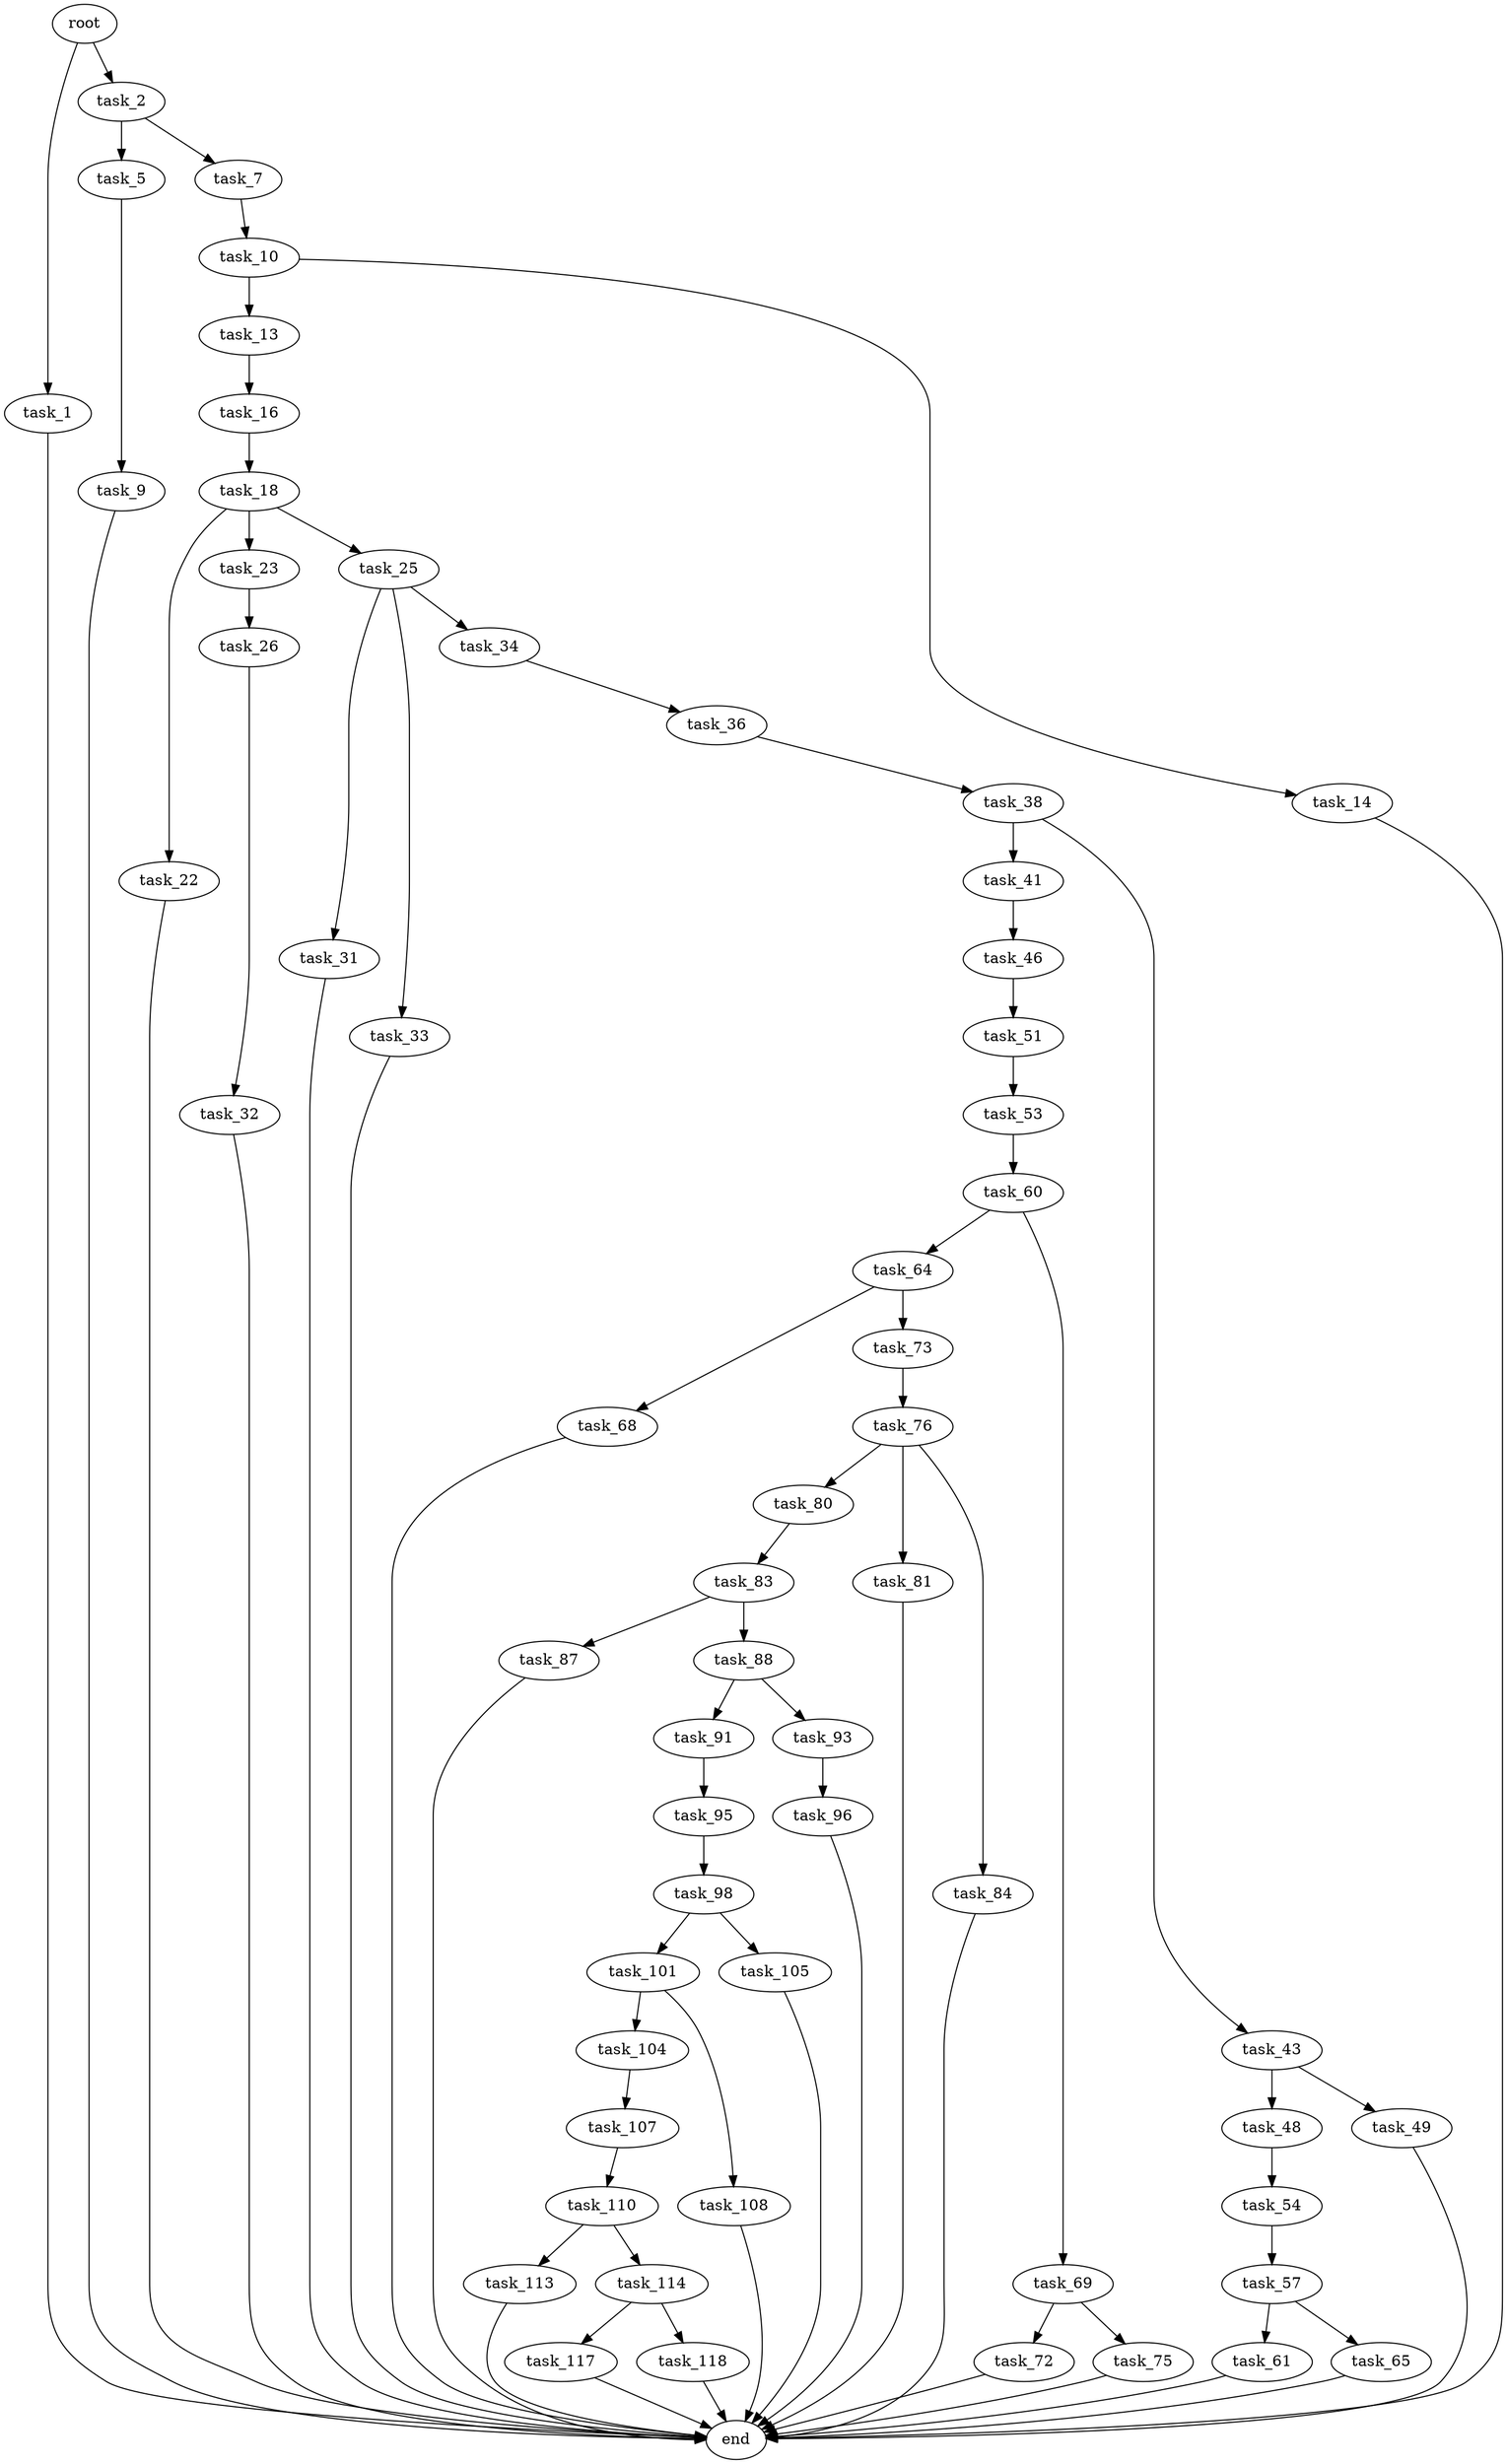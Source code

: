 digraph G {
  root [size="0.000000"];
  task_1 [size="648434363346.000000"];
  task_2 [size="782757789696.000000"];
  task_5 [size="9953187399.000000"];
  task_7 [size="2067937960.000000"];
  task_9 [size="84087576076.000000"];
  task_10 [size="448297114683.000000"];
  task_13 [size="134217728000.000000"];
  task_14 [size="134217728000.000000"];
  task_16 [size="4926659925.000000"];
  task_18 [size="38580766646.000000"];
  task_22 [size="1073741824000.000000"];
  task_23 [size="575956258.000000"];
  task_25 [size="27887914448.000000"];
  task_26 [size="68719476736.000000"];
  task_31 [size="160681942216.000000"];
  task_32 [size="549755813888.000000"];
  task_33 [size="549755813888.000000"];
  task_34 [size="150219680075.000000"];
  task_36 [size="231928233984.000000"];
  task_38 [size="32670280961.000000"];
  task_41 [size="820782653444.000000"];
  task_43 [size="512494109840.000000"];
  task_46 [size="8589934592.000000"];
  task_48 [size="935608374572.000000"];
  task_49 [size="8589934592.000000"];
  task_51 [size="549755813888.000000"];
  task_53 [size="12600384520.000000"];
  task_54 [size="68719476736.000000"];
  task_57 [size="68719476736.000000"];
  task_60 [size="43563507378.000000"];
  task_61 [size="134217728000.000000"];
  task_64 [size="15503466106.000000"];
  task_65 [size="134217728000.000000"];
  task_68 [size="779512477414.000000"];
  task_69 [size="214251882806.000000"];
  task_72 [size="199896025317.000000"];
  task_73 [size="231928233984.000000"];
  task_75 [size="8589934592.000000"];
  task_76 [size="330571313881.000000"];
  task_80 [size="549755813888.000000"];
  task_81 [size="49534985065.000000"];
  task_83 [size="847188348304.000000"];
  task_84 [size="241666276795.000000"];
  task_87 [size="412853614993.000000"];
  task_88 [size="1073741824000.000000"];
  task_91 [size="168513740922.000000"];
  task_93 [size="41820956251.000000"];
  task_95 [size="68719476736.000000"];
  task_96 [size="32797500126.000000"];
  task_98 [size="361836448141.000000"];
  task_101 [size="29562836301.000000"];
  task_104 [size="42181994173.000000"];
  task_105 [size="1528626151.000000"];
  task_107 [size="246714797553.000000"];
  task_108 [size="134217728000.000000"];
  task_110 [size="25033332634.000000"];
  task_113 [size="790953766456.000000"];
  task_114 [size="231928233984.000000"];
  task_117 [size="1073741824000.000000"];
  task_118 [size="468599122198.000000"];
  end [size="0.000000"];

  root -> task_1 [size="1.000000"];
  root -> task_2 [size="1.000000"];
  task_1 -> end [size="1.000000"];
  task_2 -> task_5 [size="679477248.000000"];
  task_2 -> task_7 [size="679477248.000000"];
  task_5 -> task_9 [size="411041792.000000"];
  task_7 -> task_10 [size="33554432.000000"];
  task_9 -> end [size="1.000000"];
  task_10 -> task_13 [size="679477248.000000"];
  task_10 -> task_14 [size="679477248.000000"];
  task_13 -> task_16 [size="209715200.000000"];
  task_14 -> end [size="1.000000"];
  task_16 -> task_18 [size="134217728.000000"];
  task_18 -> task_22 [size="134217728.000000"];
  task_18 -> task_23 [size="134217728.000000"];
  task_18 -> task_25 [size="134217728.000000"];
  task_22 -> end [size="1.000000"];
  task_23 -> task_26 [size="33554432.000000"];
  task_25 -> task_31 [size="536870912.000000"];
  task_25 -> task_33 [size="536870912.000000"];
  task_25 -> task_34 [size="536870912.000000"];
  task_26 -> task_32 [size="134217728.000000"];
  task_31 -> end [size="1.000000"];
  task_32 -> end [size="1.000000"];
  task_33 -> end [size="1.000000"];
  task_34 -> task_36 [size="134217728.000000"];
  task_36 -> task_38 [size="301989888.000000"];
  task_38 -> task_41 [size="134217728.000000"];
  task_38 -> task_43 [size="134217728.000000"];
  task_41 -> task_46 [size="838860800.000000"];
  task_43 -> task_48 [size="536870912.000000"];
  task_43 -> task_49 [size="536870912.000000"];
  task_46 -> task_51 [size="33554432.000000"];
  task_48 -> task_54 [size="838860800.000000"];
  task_49 -> end [size="1.000000"];
  task_51 -> task_53 [size="536870912.000000"];
  task_53 -> task_60 [size="33554432.000000"];
  task_54 -> task_57 [size="134217728.000000"];
  task_57 -> task_61 [size="134217728.000000"];
  task_57 -> task_65 [size="134217728.000000"];
  task_60 -> task_64 [size="33554432.000000"];
  task_60 -> task_69 [size="33554432.000000"];
  task_61 -> end [size="1.000000"];
  task_64 -> task_68 [size="679477248.000000"];
  task_64 -> task_73 [size="679477248.000000"];
  task_65 -> end [size="1.000000"];
  task_68 -> end [size="1.000000"];
  task_69 -> task_72 [size="301989888.000000"];
  task_69 -> task_75 [size="301989888.000000"];
  task_72 -> end [size="1.000000"];
  task_73 -> task_76 [size="301989888.000000"];
  task_75 -> end [size="1.000000"];
  task_76 -> task_80 [size="838860800.000000"];
  task_76 -> task_81 [size="838860800.000000"];
  task_76 -> task_84 [size="838860800.000000"];
  task_80 -> task_83 [size="536870912.000000"];
  task_81 -> end [size="1.000000"];
  task_83 -> task_87 [size="536870912.000000"];
  task_83 -> task_88 [size="536870912.000000"];
  task_84 -> end [size="1.000000"];
  task_87 -> end [size="1.000000"];
  task_88 -> task_91 [size="838860800.000000"];
  task_88 -> task_93 [size="838860800.000000"];
  task_91 -> task_95 [size="679477248.000000"];
  task_93 -> task_96 [size="33554432.000000"];
  task_95 -> task_98 [size="134217728.000000"];
  task_96 -> end [size="1.000000"];
  task_98 -> task_101 [size="536870912.000000"];
  task_98 -> task_105 [size="536870912.000000"];
  task_101 -> task_104 [size="838860800.000000"];
  task_101 -> task_108 [size="838860800.000000"];
  task_104 -> task_107 [size="209715200.000000"];
  task_105 -> end [size="1.000000"];
  task_107 -> task_110 [size="536870912.000000"];
  task_108 -> end [size="1.000000"];
  task_110 -> task_113 [size="536870912.000000"];
  task_110 -> task_114 [size="536870912.000000"];
  task_113 -> end [size="1.000000"];
  task_114 -> task_117 [size="301989888.000000"];
  task_114 -> task_118 [size="301989888.000000"];
  task_117 -> end [size="1.000000"];
  task_118 -> end [size="1.000000"];
}
